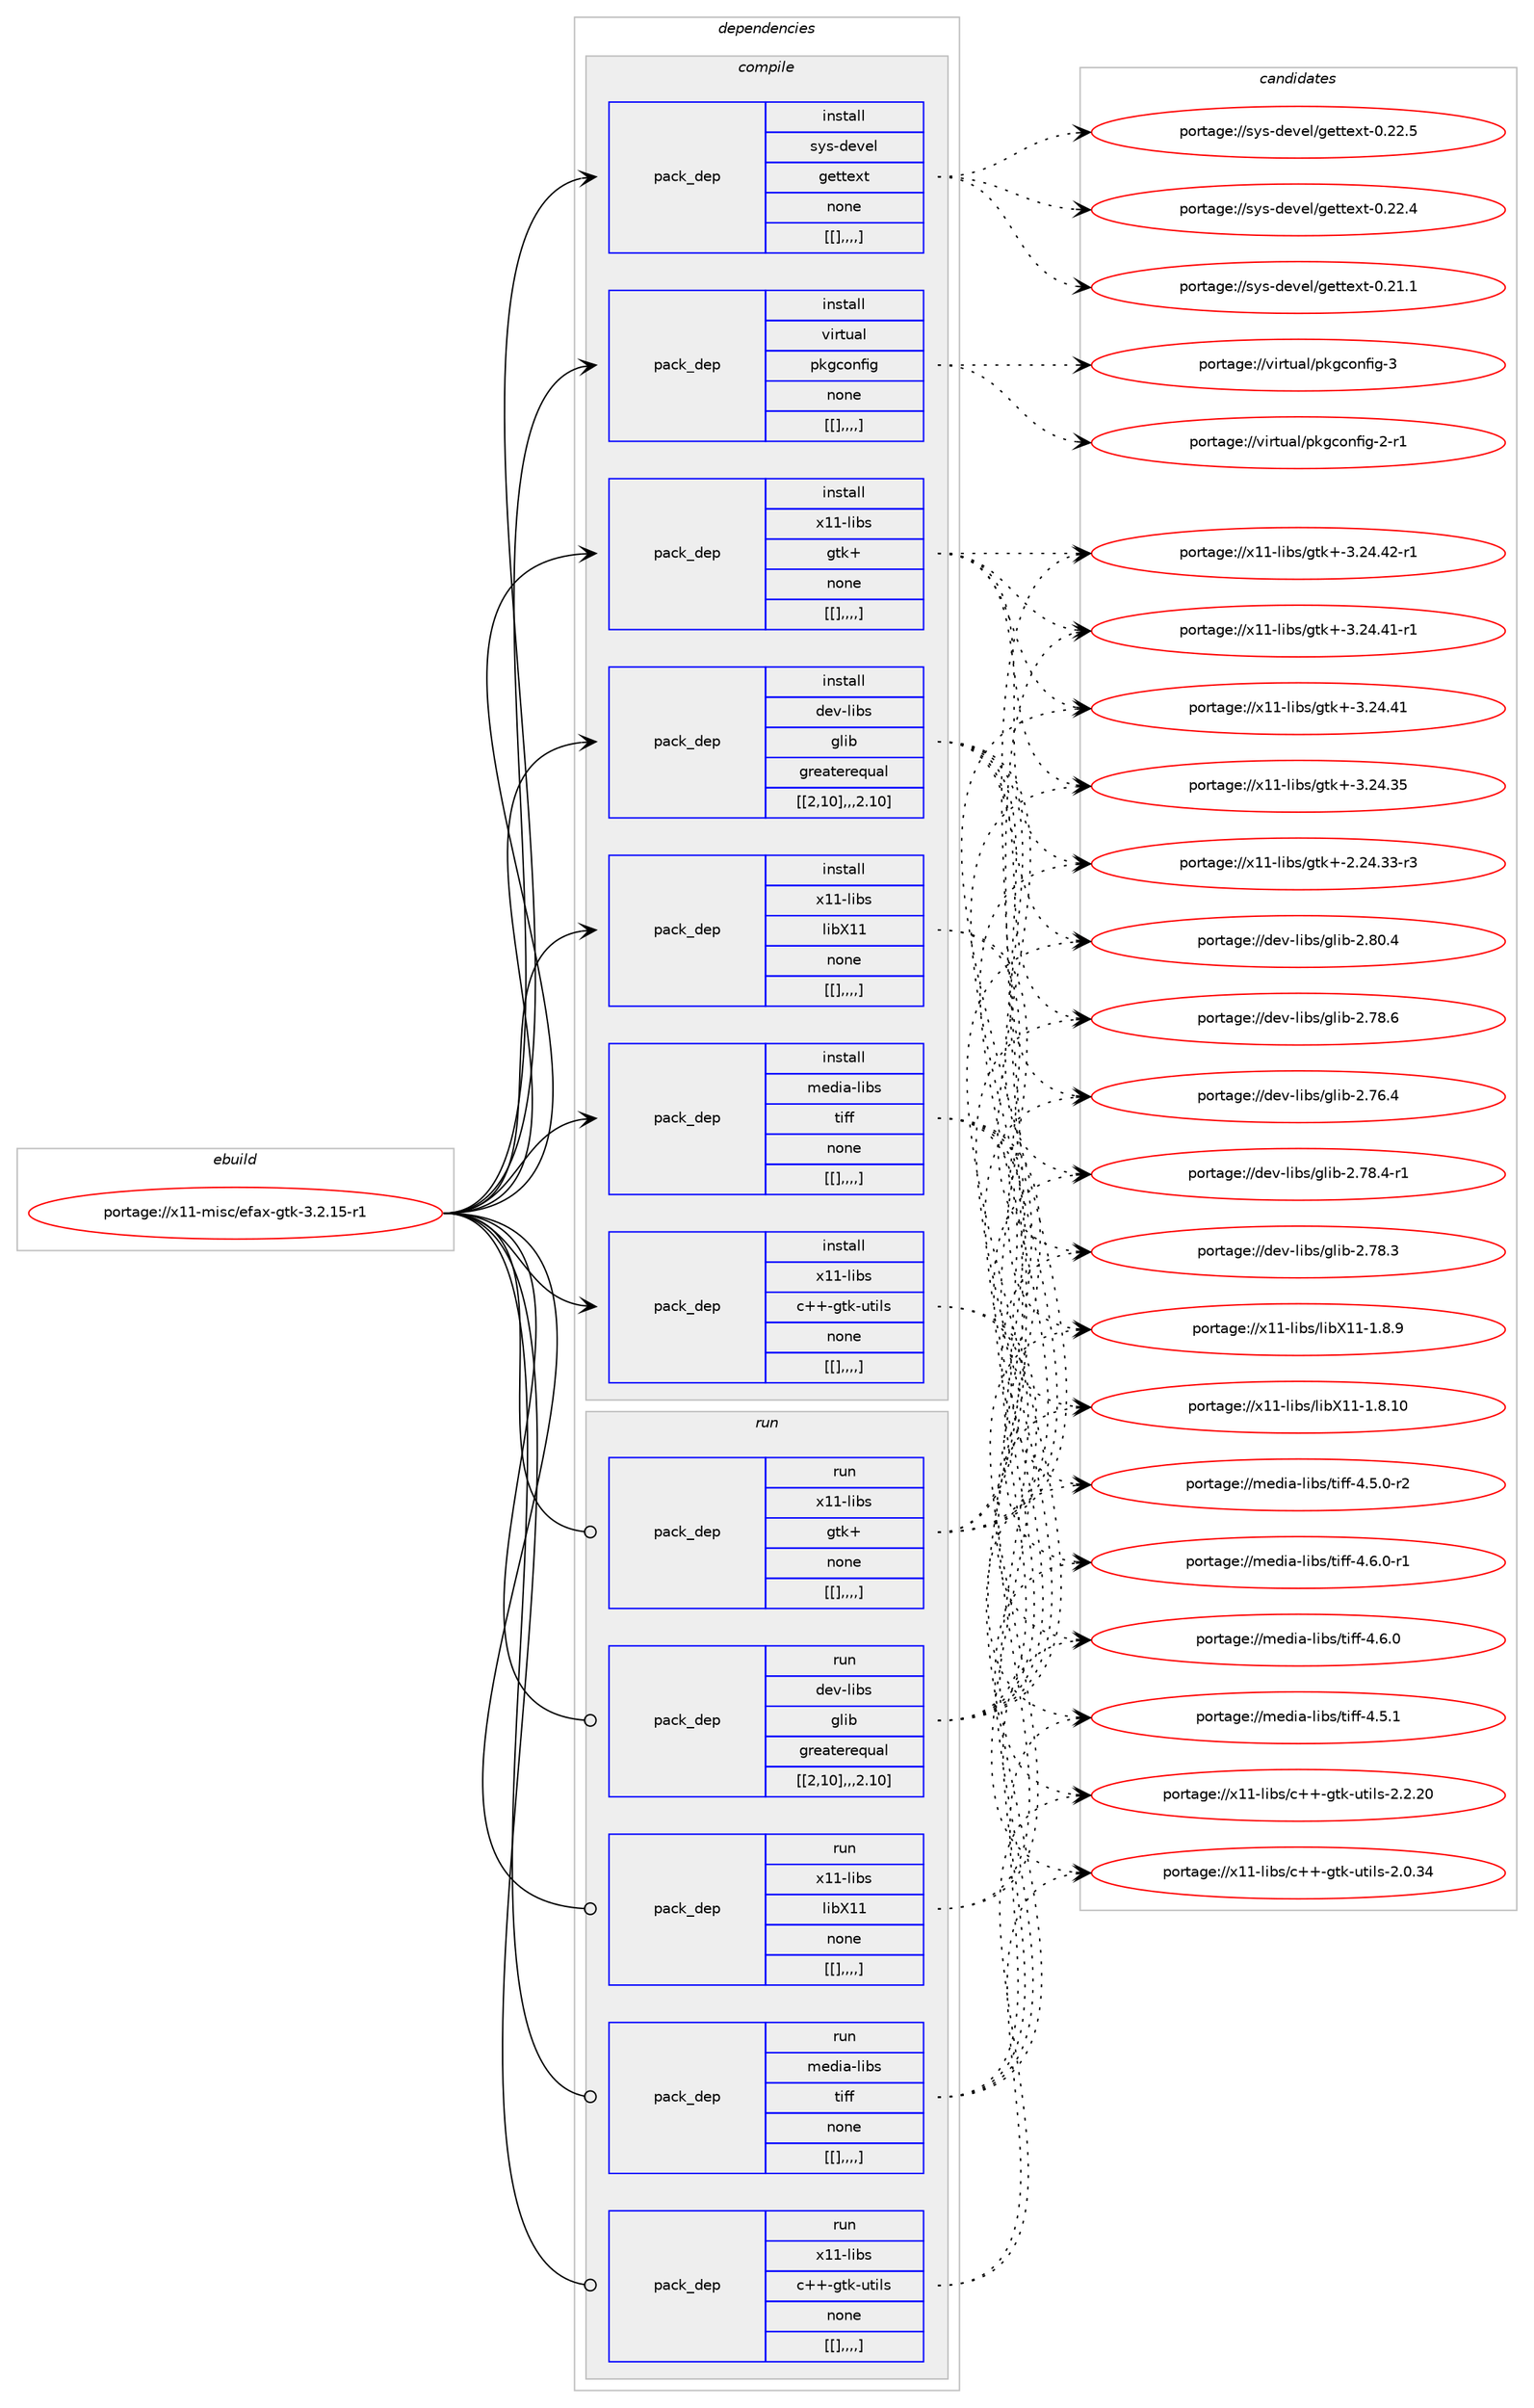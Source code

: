 digraph prolog {

# *************
# Graph options
# *************

newrank=true;
concentrate=true;
compound=true;
graph [rankdir=LR,fontname=Helvetica,fontsize=10,ranksep=1.5];#, ranksep=2.5, nodesep=0.2];
edge  [arrowhead=vee];
node  [fontname=Helvetica,fontsize=10];

# **********
# The ebuild
# **********

subgraph cluster_leftcol {
color=gray;
label=<<i>ebuild</i>>;
id [label="portage://x11-misc/efax-gtk-3.2.15-r1", color=red, width=4, href="../x11-misc/efax-gtk-3.2.15-r1.svg"];
}

# ****************
# The dependencies
# ****************

subgraph cluster_midcol {
color=gray;
label=<<i>dependencies</i>>;
subgraph cluster_compile {
fillcolor="#eeeeee";
style=filled;
label=<<i>compile</i>>;
subgraph pack22148 {
dependency34463 [label=<<TABLE BORDER="0" CELLBORDER="1" CELLSPACING="0" CELLPADDING="4" WIDTH="220"><TR><TD ROWSPAN="6" CELLPADDING="30">pack_dep</TD></TR><TR><TD WIDTH="110">install</TD></TR><TR><TD>dev-libs</TD></TR><TR><TD>glib</TD></TR><TR><TD>greaterequal</TD></TR><TR><TD>[[2,10],,,2.10]</TD></TR></TABLE>>, shape=none, color=blue];
}
id:e -> dependency34463:w [weight=20,style="solid",arrowhead="vee"];
subgraph pack22149 {
dependency34464 [label=<<TABLE BORDER="0" CELLBORDER="1" CELLSPACING="0" CELLPADDING="4" WIDTH="220"><TR><TD ROWSPAN="6" CELLPADDING="30">pack_dep</TD></TR><TR><TD WIDTH="110">install</TD></TR><TR><TD>media-libs</TD></TR><TR><TD>tiff</TD></TR><TR><TD>none</TD></TR><TR><TD>[[],,,,]</TD></TR></TABLE>>, shape=none, color=blue];
}
id:e -> dependency34464:w [weight=20,style="solid",arrowhead="vee"];
subgraph pack22150 {
dependency34465 [label=<<TABLE BORDER="0" CELLBORDER="1" CELLSPACING="0" CELLPADDING="4" WIDTH="220"><TR><TD ROWSPAN="6" CELLPADDING="30">pack_dep</TD></TR><TR><TD WIDTH="110">install</TD></TR><TR><TD>sys-devel</TD></TR><TR><TD>gettext</TD></TR><TR><TD>none</TD></TR><TR><TD>[[],,,,]</TD></TR></TABLE>>, shape=none, color=blue];
}
id:e -> dependency34465:w [weight=20,style="solid",arrowhead="vee"];
subgraph pack22151 {
dependency34466 [label=<<TABLE BORDER="0" CELLBORDER="1" CELLSPACING="0" CELLPADDING="4" WIDTH="220"><TR><TD ROWSPAN="6" CELLPADDING="30">pack_dep</TD></TR><TR><TD WIDTH="110">install</TD></TR><TR><TD>virtual</TD></TR><TR><TD>pkgconfig</TD></TR><TR><TD>none</TD></TR><TR><TD>[[],,,,]</TD></TR></TABLE>>, shape=none, color=blue];
}
id:e -> dependency34466:w [weight=20,style="solid",arrowhead="vee"];
subgraph pack22152 {
dependency34467 [label=<<TABLE BORDER="0" CELLBORDER="1" CELLSPACING="0" CELLPADDING="4" WIDTH="220"><TR><TD ROWSPAN="6" CELLPADDING="30">pack_dep</TD></TR><TR><TD WIDTH="110">install</TD></TR><TR><TD>x11-libs</TD></TR><TR><TD>c++-gtk-utils</TD></TR><TR><TD>none</TD></TR><TR><TD>[[],,,,]</TD></TR></TABLE>>, shape=none, color=blue];
}
id:e -> dependency34467:w [weight=20,style="solid",arrowhead="vee"];
subgraph pack22153 {
dependency34468 [label=<<TABLE BORDER="0" CELLBORDER="1" CELLSPACING="0" CELLPADDING="4" WIDTH="220"><TR><TD ROWSPAN="6" CELLPADDING="30">pack_dep</TD></TR><TR><TD WIDTH="110">install</TD></TR><TR><TD>x11-libs</TD></TR><TR><TD>gtk+</TD></TR><TR><TD>none</TD></TR><TR><TD>[[],,,,]</TD></TR></TABLE>>, shape=none, color=blue];
}
id:e -> dependency34468:w [weight=20,style="solid",arrowhead="vee"];
subgraph pack22154 {
dependency34469 [label=<<TABLE BORDER="0" CELLBORDER="1" CELLSPACING="0" CELLPADDING="4" WIDTH="220"><TR><TD ROWSPAN="6" CELLPADDING="30">pack_dep</TD></TR><TR><TD WIDTH="110">install</TD></TR><TR><TD>x11-libs</TD></TR><TR><TD>libX11</TD></TR><TR><TD>none</TD></TR><TR><TD>[[],,,,]</TD></TR></TABLE>>, shape=none, color=blue];
}
id:e -> dependency34469:w [weight=20,style="solid",arrowhead="vee"];
}
subgraph cluster_compileandrun {
fillcolor="#eeeeee";
style=filled;
label=<<i>compile and run</i>>;
}
subgraph cluster_run {
fillcolor="#eeeeee";
style=filled;
label=<<i>run</i>>;
subgraph pack22155 {
dependency34470 [label=<<TABLE BORDER="0" CELLBORDER="1" CELLSPACING="0" CELLPADDING="4" WIDTH="220"><TR><TD ROWSPAN="6" CELLPADDING="30">pack_dep</TD></TR><TR><TD WIDTH="110">run</TD></TR><TR><TD>dev-libs</TD></TR><TR><TD>glib</TD></TR><TR><TD>greaterequal</TD></TR><TR><TD>[[2,10],,,2.10]</TD></TR></TABLE>>, shape=none, color=blue];
}
id:e -> dependency34470:w [weight=20,style="solid",arrowhead="odot"];
subgraph pack22156 {
dependency34471 [label=<<TABLE BORDER="0" CELLBORDER="1" CELLSPACING="0" CELLPADDING="4" WIDTH="220"><TR><TD ROWSPAN="6" CELLPADDING="30">pack_dep</TD></TR><TR><TD WIDTH="110">run</TD></TR><TR><TD>media-libs</TD></TR><TR><TD>tiff</TD></TR><TR><TD>none</TD></TR><TR><TD>[[],,,,]</TD></TR></TABLE>>, shape=none, color=blue];
}
id:e -> dependency34471:w [weight=20,style="solid",arrowhead="odot"];
subgraph pack22157 {
dependency34472 [label=<<TABLE BORDER="0" CELLBORDER="1" CELLSPACING="0" CELLPADDING="4" WIDTH="220"><TR><TD ROWSPAN="6" CELLPADDING="30">pack_dep</TD></TR><TR><TD WIDTH="110">run</TD></TR><TR><TD>x11-libs</TD></TR><TR><TD>c++-gtk-utils</TD></TR><TR><TD>none</TD></TR><TR><TD>[[],,,,]</TD></TR></TABLE>>, shape=none, color=blue];
}
id:e -> dependency34472:w [weight=20,style="solid",arrowhead="odot"];
subgraph pack22158 {
dependency34473 [label=<<TABLE BORDER="0" CELLBORDER="1" CELLSPACING="0" CELLPADDING="4" WIDTH="220"><TR><TD ROWSPAN="6" CELLPADDING="30">pack_dep</TD></TR><TR><TD WIDTH="110">run</TD></TR><TR><TD>x11-libs</TD></TR><TR><TD>gtk+</TD></TR><TR><TD>none</TD></TR><TR><TD>[[],,,,]</TD></TR></TABLE>>, shape=none, color=blue];
}
id:e -> dependency34473:w [weight=20,style="solid",arrowhead="odot"];
subgraph pack22159 {
dependency34474 [label=<<TABLE BORDER="0" CELLBORDER="1" CELLSPACING="0" CELLPADDING="4" WIDTH="220"><TR><TD ROWSPAN="6" CELLPADDING="30">pack_dep</TD></TR><TR><TD WIDTH="110">run</TD></TR><TR><TD>x11-libs</TD></TR><TR><TD>libX11</TD></TR><TR><TD>none</TD></TR><TR><TD>[[],,,,]</TD></TR></TABLE>>, shape=none, color=blue];
}
id:e -> dependency34474:w [weight=20,style="solid",arrowhead="odot"];
}
}

# **************
# The candidates
# **************

subgraph cluster_choices {
rank=same;
color=gray;
label=<<i>candidates</i>>;

subgraph choice22148 {
color=black;
nodesep=1;
choice1001011184510810598115471031081059845504656484652 [label="portage://dev-libs/glib-2.80.4", color=red, width=4,href="../dev-libs/glib-2.80.4.svg"];
choice1001011184510810598115471031081059845504655564654 [label="portage://dev-libs/glib-2.78.6", color=red, width=4,href="../dev-libs/glib-2.78.6.svg"];
choice10010111845108105981154710310810598455046555646524511449 [label="portage://dev-libs/glib-2.78.4-r1", color=red, width=4,href="../dev-libs/glib-2.78.4-r1.svg"];
choice1001011184510810598115471031081059845504655564651 [label="portage://dev-libs/glib-2.78.3", color=red, width=4,href="../dev-libs/glib-2.78.3.svg"];
choice1001011184510810598115471031081059845504655544652 [label="portage://dev-libs/glib-2.76.4", color=red, width=4,href="../dev-libs/glib-2.76.4.svg"];
dependency34463:e -> choice1001011184510810598115471031081059845504656484652:w [style=dotted,weight="100"];
dependency34463:e -> choice1001011184510810598115471031081059845504655564654:w [style=dotted,weight="100"];
dependency34463:e -> choice10010111845108105981154710310810598455046555646524511449:w [style=dotted,weight="100"];
dependency34463:e -> choice1001011184510810598115471031081059845504655564651:w [style=dotted,weight="100"];
dependency34463:e -> choice1001011184510810598115471031081059845504655544652:w [style=dotted,weight="100"];
}
subgraph choice22149 {
color=black;
nodesep=1;
choice109101100105974510810598115471161051021024552465446484511449 [label="portage://media-libs/tiff-4.6.0-r1", color=red, width=4,href="../media-libs/tiff-4.6.0-r1.svg"];
choice10910110010597451081059811547116105102102455246544648 [label="portage://media-libs/tiff-4.6.0", color=red, width=4,href="../media-libs/tiff-4.6.0.svg"];
choice10910110010597451081059811547116105102102455246534649 [label="portage://media-libs/tiff-4.5.1", color=red, width=4,href="../media-libs/tiff-4.5.1.svg"];
choice109101100105974510810598115471161051021024552465346484511450 [label="portage://media-libs/tiff-4.5.0-r2", color=red, width=4,href="../media-libs/tiff-4.5.0-r2.svg"];
dependency34464:e -> choice109101100105974510810598115471161051021024552465446484511449:w [style=dotted,weight="100"];
dependency34464:e -> choice10910110010597451081059811547116105102102455246544648:w [style=dotted,weight="100"];
dependency34464:e -> choice10910110010597451081059811547116105102102455246534649:w [style=dotted,weight="100"];
dependency34464:e -> choice109101100105974510810598115471161051021024552465346484511450:w [style=dotted,weight="100"];
}
subgraph choice22150 {
color=black;
nodesep=1;
choice115121115451001011181011084710310111611610112011645484650504653 [label="portage://sys-devel/gettext-0.22.5", color=red, width=4,href="../sys-devel/gettext-0.22.5.svg"];
choice115121115451001011181011084710310111611610112011645484650504652 [label="portage://sys-devel/gettext-0.22.4", color=red, width=4,href="../sys-devel/gettext-0.22.4.svg"];
choice115121115451001011181011084710310111611610112011645484650494649 [label="portage://sys-devel/gettext-0.21.1", color=red, width=4,href="../sys-devel/gettext-0.21.1.svg"];
dependency34465:e -> choice115121115451001011181011084710310111611610112011645484650504653:w [style=dotted,weight="100"];
dependency34465:e -> choice115121115451001011181011084710310111611610112011645484650504652:w [style=dotted,weight="100"];
dependency34465:e -> choice115121115451001011181011084710310111611610112011645484650494649:w [style=dotted,weight="100"];
}
subgraph choice22151 {
color=black;
nodesep=1;
choice1181051141161179710847112107103991111101021051034551 [label="portage://virtual/pkgconfig-3", color=red, width=4,href="../virtual/pkgconfig-3.svg"];
choice11810511411611797108471121071039911111010210510345504511449 [label="portage://virtual/pkgconfig-2-r1", color=red, width=4,href="../virtual/pkgconfig-2-r1.svg"];
dependency34466:e -> choice1181051141161179710847112107103991111101021051034551:w [style=dotted,weight="100"];
dependency34466:e -> choice11810511411611797108471121071039911111010210510345504511449:w [style=dotted,weight="100"];
}
subgraph choice22152 {
color=black;
nodesep=1;
choice1204949451081059811547994343451031161074511711610510811545504650465048 [label="portage://x11-libs/c++-gtk-utils-2.2.20", color=red, width=4,href="../x11-libs/c++-gtk-utils-2.2.20.svg"];
choice1204949451081059811547994343451031161074511711610510811545504648465152 [label="portage://x11-libs/c++-gtk-utils-2.0.34", color=red, width=4,href="../x11-libs/c++-gtk-utils-2.0.34.svg"];
dependency34467:e -> choice1204949451081059811547994343451031161074511711610510811545504650465048:w [style=dotted,weight="100"];
dependency34467:e -> choice1204949451081059811547994343451031161074511711610510811545504648465152:w [style=dotted,weight="100"];
}
subgraph choice22153 {
color=black;
nodesep=1;
choice12049494510810598115471031161074345514650524652504511449 [label="portage://x11-libs/gtk+-3.24.42-r1", color=red, width=4,href="../x11-libs/gtk+-3.24.42-r1.svg"];
choice12049494510810598115471031161074345514650524652494511449 [label="portage://x11-libs/gtk+-3.24.41-r1", color=red, width=4,href="../x11-libs/gtk+-3.24.41-r1.svg"];
choice1204949451081059811547103116107434551465052465249 [label="portage://x11-libs/gtk+-3.24.41", color=red, width=4,href="../x11-libs/gtk+-3.24.41.svg"];
choice1204949451081059811547103116107434551465052465153 [label="portage://x11-libs/gtk+-3.24.35", color=red, width=4,href="../x11-libs/gtk+-3.24.35.svg"];
choice12049494510810598115471031161074345504650524651514511451 [label="portage://x11-libs/gtk+-2.24.33-r3", color=red, width=4,href="../x11-libs/gtk+-2.24.33-r3.svg"];
dependency34468:e -> choice12049494510810598115471031161074345514650524652504511449:w [style=dotted,weight="100"];
dependency34468:e -> choice12049494510810598115471031161074345514650524652494511449:w [style=dotted,weight="100"];
dependency34468:e -> choice1204949451081059811547103116107434551465052465249:w [style=dotted,weight="100"];
dependency34468:e -> choice1204949451081059811547103116107434551465052465153:w [style=dotted,weight="100"];
dependency34468:e -> choice12049494510810598115471031161074345504650524651514511451:w [style=dotted,weight="100"];
}
subgraph choice22154 {
color=black;
nodesep=1;
choice12049494510810598115471081059888494945494656464948 [label="portage://x11-libs/libX11-1.8.10", color=red, width=4,href="../x11-libs/libX11-1.8.10.svg"];
choice120494945108105981154710810598884949454946564657 [label="portage://x11-libs/libX11-1.8.9", color=red, width=4,href="../x11-libs/libX11-1.8.9.svg"];
dependency34469:e -> choice12049494510810598115471081059888494945494656464948:w [style=dotted,weight="100"];
dependency34469:e -> choice120494945108105981154710810598884949454946564657:w [style=dotted,weight="100"];
}
subgraph choice22155 {
color=black;
nodesep=1;
choice1001011184510810598115471031081059845504656484652 [label="portage://dev-libs/glib-2.80.4", color=red, width=4,href="../dev-libs/glib-2.80.4.svg"];
choice1001011184510810598115471031081059845504655564654 [label="portage://dev-libs/glib-2.78.6", color=red, width=4,href="../dev-libs/glib-2.78.6.svg"];
choice10010111845108105981154710310810598455046555646524511449 [label="portage://dev-libs/glib-2.78.4-r1", color=red, width=4,href="../dev-libs/glib-2.78.4-r1.svg"];
choice1001011184510810598115471031081059845504655564651 [label="portage://dev-libs/glib-2.78.3", color=red, width=4,href="../dev-libs/glib-2.78.3.svg"];
choice1001011184510810598115471031081059845504655544652 [label="portage://dev-libs/glib-2.76.4", color=red, width=4,href="../dev-libs/glib-2.76.4.svg"];
dependency34470:e -> choice1001011184510810598115471031081059845504656484652:w [style=dotted,weight="100"];
dependency34470:e -> choice1001011184510810598115471031081059845504655564654:w [style=dotted,weight="100"];
dependency34470:e -> choice10010111845108105981154710310810598455046555646524511449:w [style=dotted,weight="100"];
dependency34470:e -> choice1001011184510810598115471031081059845504655564651:w [style=dotted,weight="100"];
dependency34470:e -> choice1001011184510810598115471031081059845504655544652:w [style=dotted,weight="100"];
}
subgraph choice22156 {
color=black;
nodesep=1;
choice109101100105974510810598115471161051021024552465446484511449 [label="portage://media-libs/tiff-4.6.0-r1", color=red, width=4,href="../media-libs/tiff-4.6.0-r1.svg"];
choice10910110010597451081059811547116105102102455246544648 [label="portage://media-libs/tiff-4.6.0", color=red, width=4,href="../media-libs/tiff-4.6.0.svg"];
choice10910110010597451081059811547116105102102455246534649 [label="portage://media-libs/tiff-4.5.1", color=red, width=4,href="../media-libs/tiff-4.5.1.svg"];
choice109101100105974510810598115471161051021024552465346484511450 [label="portage://media-libs/tiff-4.5.0-r2", color=red, width=4,href="../media-libs/tiff-4.5.0-r2.svg"];
dependency34471:e -> choice109101100105974510810598115471161051021024552465446484511449:w [style=dotted,weight="100"];
dependency34471:e -> choice10910110010597451081059811547116105102102455246544648:w [style=dotted,weight="100"];
dependency34471:e -> choice10910110010597451081059811547116105102102455246534649:w [style=dotted,weight="100"];
dependency34471:e -> choice109101100105974510810598115471161051021024552465346484511450:w [style=dotted,weight="100"];
}
subgraph choice22157 {
color=black;
nodesep=1;
choice1204949451081059811547994343451031161074511711610510811545504650465048 [label="portage://x11-libs/c++-gtk-utils-2.2.20", color=red, width=4,href="../x11-libs/c++-gtk-utils-2.2.20.svg"];
choice1204949451081059811547994343451031161074511711610510811545504648465152 [label="portage://x11-libs/c++-gtk-utils-2.0.34", color=red, width=4,href="../x11-libs/c++-gtk-utils-2.0.34.svg"];
dependency34472:e -> choice1204949451081059811547994343451031161074511711610510811545504650465048:w [style=dotted,weight="100"];
dependency34472:e -> choice1204949451081059811547994343451031161074511711610510811545504648465152:w [style=dotted,weight="100"];
}
subgraph choice22158 {
color=black;
nodesep=1;
choice12049494510810598115471031161074345514650524652504511449 [label="portage://x11-libs/gtk+-3.24.42-r1", color=red, width=4,href="../x11-libs/gtk+-3.24.42-r1.svg"];
choice12049494510810598115471031161074345514650524652494511449 [label="portage://x11-libs/gtk+-3.24.41-r1", color=red, width=4,href="../x11-libs/gtk+-3.24.41-r1.svg"];
choice1204949451081059811547103116107434551465052465249 [label="portage://x11-libs/gtk+-3.24.41", color=red, width=4,href="../x11-libs/gtk+-3.24.41.svg"];
choice1204949451081059811547103116107434551465052465153 [label="portage://x11-libs/gtk+-3.24.35", color=red, width=4,href="../x11-libs/gtk+-3.24.35.svg"];
choice12049494510810598115471031161074345504650524651514511451 [label="portage://x11-libs/gtk+-2.24.33-r3", color=red, width=4,href="../x11-libs/gtk+-2.24.33-r3.svg"];
dependency34473:e -> choice12049494510810598115471031161074345514650524652504511449:w [style=dotted,weight="100"];
dependency34473:e -> choice12049494510810598115471031161074345514650524652494511449:w [style=dotted,weight="100"];
dependency34473:e -> choice1204949451081059811547103116107434551465052465249:w [style=dotted,weight="100"];
dependency34473:e -> choice1204949451081059811547103116107434551465052465153:w [style=dotted,weight="100"];
dependency34473:e -> choice12049494510810598115471031161074345504650524651514511451:w [style=dotted,weight="100"];
}
subgraph choice22159 {
color=black;
nodesep=1;
choice12049494510810598115471081059888494945494656464948 [label="portage://x11-libs/libX11-1.8.10", color=red, width=4,href="../x11-libs/libX11-1.8.10.svg"];
choice120494945108105981154710810598884949454946564657 [label="portage://x11-libs/libX11-1.8.9", color=red, width=4,href="../x11-libs/libX11-1.8.9.svg"];
dependency34474:e -> choice12049494510810598115471081059888494945494656464948:w [style=dotted,weight="100"];
dependency34474:e -> choice120494945108105981154710810598884949454946564657:w [style=dotted,weight="100"];
}
}

}
